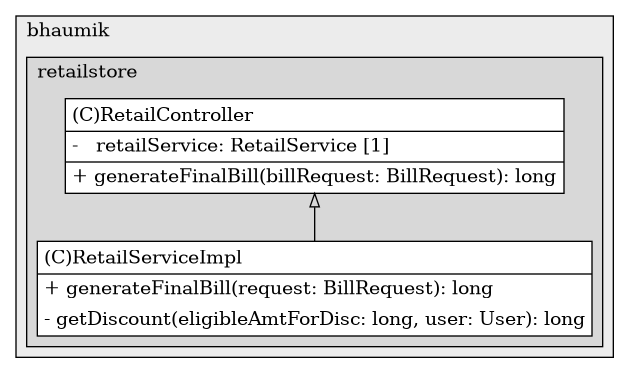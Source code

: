 @startuml

/' diagram meta data start
config=StructureConfiguration;
{
  "projectClassification": {
    "searchMode": "OpenProject", // OpenProject, AllProjects
    "includedProjects": "",
    "pathEndKeywords": "*.impl",
    "isClientPath": "",
    "isClientName": "",
    "isTestPath": "",
    "isTestName": "",
    "isMappingPath": "",
    "isMappingName": "",
    "isDataAccessPath": "",
    "isDataAccessName": "",
    "isDataStructurePath": "",
    "isDataStructureName": "",
    "isInterfaceStructuresPath": "",
    "isInterfaceStructuresName": "",
    "isEntryPointPath": "",
    "isEntryPointName": ""
  },
  "graphRestriction": {
    "classPackageExcludeFilter": "",
    "classPackageIncludeFilter": "",
    "classNameExcludeFilter": "",
    "classNameIncludeFilter": "",
    "methodNameExcludeFilter": "",
    "methodNameIncludeFilter": "",
    "removeByInheritance": "", // inheritance/annotation based filtering is done in a second step
    "removeByAnnotation": "",
    "removeByClassPackage": "", // cleanup the graph after inheritance/annotation based filtering is done
    "removeByClassName": "",
    "cutMappings": false,
    "cutEnum": true,
    "cutTests": true,
    "cutClient": true,
    "cutDataAccess": false,
    "cutInterfaceStructures": false,
    "cutDataStructures": false,
    "cutGetterAndSetter": true,
    "cutConstructors": true
  },
  "graphTraversal": {
    "forwardDepth": 6,
    "backwardDepth": 6,
    "classPackageExcludeFilter": "",
    "classPackageIncludeFilter": "",
    "classNameExcludeFilter": "",
    "classNameIncludeFilter": "",
    "methodNameExcludeFilter": "",
    "methodNameIncludeFilter": "",
    "hideMappings": false,
    "hideDataStructures": false,
    "hidePrivateMethods": true,
    "hideInterfaceCalls": true, // indirection: implementation -> interface (is hidden) -> implementation
    "onlyShowApplicationEntryPoints": false // root node is included
  },
  "details": {
    "aggregation": "GroupByClass", // ByClass, GroupByClass, None
    "showClassGenericTypes": true,
    "showMethods": true,
    "showMethodParameterNames": true,
    "showMethodParameterTypes": true,
    "showMethodReturnType": true,
    "showPackageLevels": 2,
    "showDetailedClassStructure": true
  },
  "rootClass": "com.bhaumik.retailstore.controller.RetailController"
}
diagram meta data end '/



digraph g {
    rankdir="TB"
    splines=polyline
    

'nodes 
subgraph cluster_148345579 { 
   	label=bhaumik
	labeljust=l
	fillcolor="#ececec"
	style=filled
   
   subgraph cluster_486384027 { 
   	label=retailstore
	labeljust=l
	fillcolor="#d8d8d8"
	style=filled
   
   RetailController1529467694[
	label=<<TABLE BORDER="1" CELLBORDER="0" CELLPADDING="4" CELLSPACING="0">
<TR><TD ALIGN="LEFT" >(C)RetailController</TD></TR>
<HR/>
<TR><TD ALIGN="LEFT" >-   retailService: RetailService [1]</TD></TR>
<HR/>
<TR><TD ALIGN="LEFT" >+ generateFinalBill(billRequest: BillRequest): long</TD></TR>
</TABLE>>
	style=filled
	margin=0
	shape=plaintext
	fillcolor="#FFFFFF"
];

RetailServiceImpl1091208897[
	label=<<TABLE BORDER="1" CELLBORDER="0" CELLPADDING="4" CELLSPACING="0">
<TR><TD ALIGN="LEFT" >(C)RetailServiceImpl</TD></TR>
<HR/>
<TR><TD ALIGN="LEFT" >+ generateFinalBill(request: BillRequest): long</TD></TR>
<TR><TD ALIGN="LEFT" >- getDiscount(eligibleAmtForDisc: long, user: User): long</TD></TR>
</TABLE>>
	style=filled
	margin=0
	shape=plaintext
	fillcolor="#FFFFFF"
];
} 
} 

'edges    
RetailController1529467694 -> RetailServiceImpl1091208897[arrowhead=none, arrowtail=empty, dir=both];
    
}
@enduml